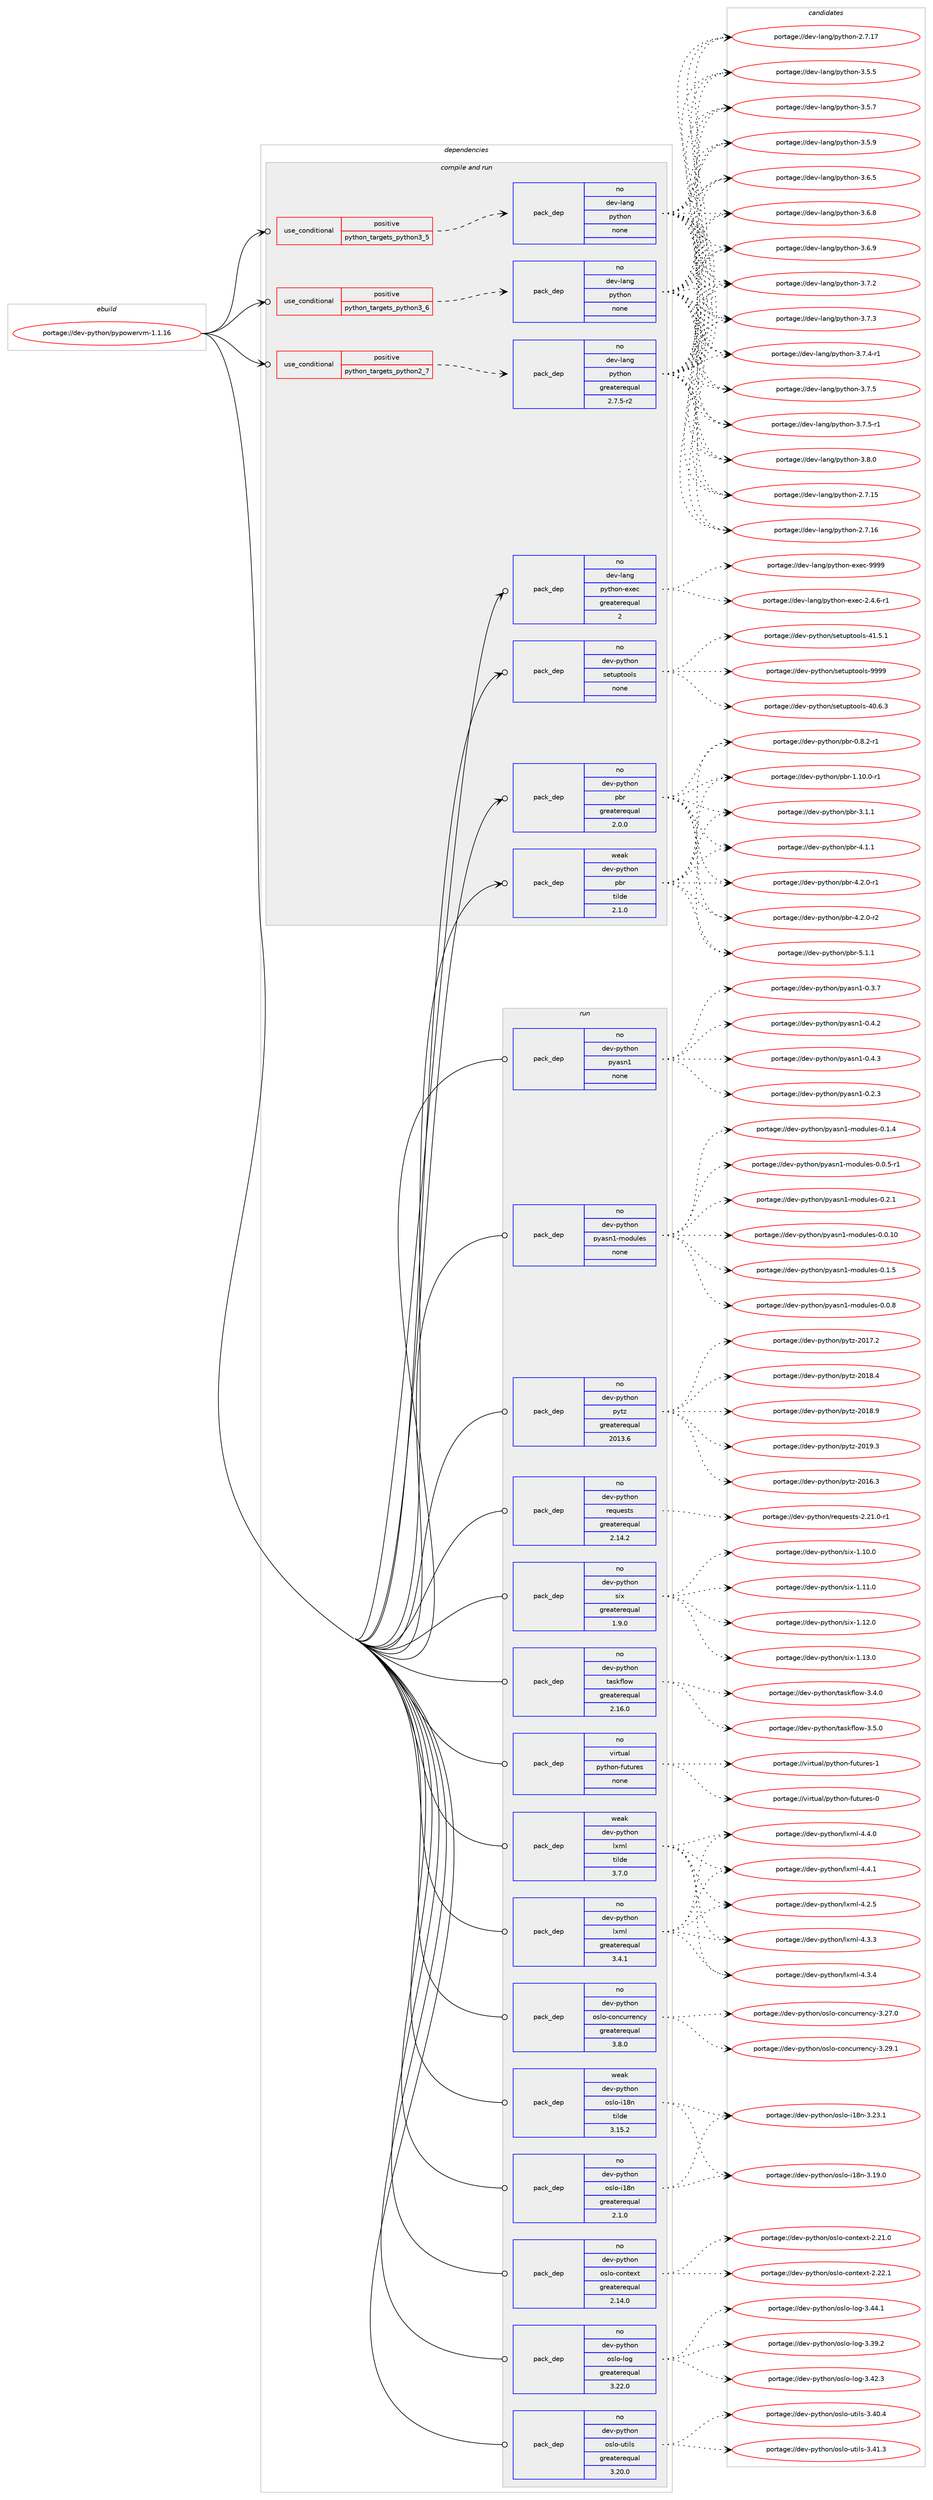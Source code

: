 digraph prolog {

# *************
# Graph options
# *************

newrank=true;
concentrate=true;
compound=true;
graph [rankdir=LR,fontname=Helvetica,fontsize=10,ranksep=1.5];#, ranksep=2.5, nodesep=0.2];
edge  [arrowhead=vee];
node  [fontname=Helvetica,fontsize=10];

# **********
# The ebuild
# **********

subgraph cluster_leftcol {
color=gray;
rank=same;
label=<<i>ebuild</i>>;
id [label="portage://dev-python/pypowervm-1.1.16", color=red, width=4, href="../dev-python/pypowervm-1.1.16.svg"];
}

# ****************
# The dependencies
# ****************

subgraph cluster_midcol {
color=gray;
label=<<i>dependencies</i>>;
subgraph cluster_compile {
fillcolor="#eeeeee";
style=filled;
label=<<i>compile</i>>;
}
subgraph cluster_compileandrun {
fillcolor="#eeeeee";
style=filled;
label=<<i>compile and run</i>>;
subgraph cond35857 {
dependency162829 [label=<<TABLE BORDER="0" CELLBORDER="1" CELLSPACING="0" CELLPADDING="4"><TR><TD ROWSPAN="3" CELLPADDING="10">use_conditional</TD></TR><TR><TD>positive</TD></TR><TR><TD>python_targets_python2_7</TD></TR></TABLE>>, shape=none, color=red];
subgraph pack123599 {
dependency162830 [label=<<TABLE BORDER="0" CELLBORDER="1" CELLSPACING="0" CELLPADDING="4" WIDTH="220"><TR><TD ROWSPAN="6" CELLPADDING="30">pack_dep</TD></TR><TR><TD WIDTH="110">no</TD></TR><TR><TD>dev-lang</TD></TR><TR><TD>python</TD></TR><TR><TD>greaterequal</TD></TR><TR><TD>2.7.5-r2</TD></TR></TABLE>>, shape=none, color=blue];
}
dependency162829:e -> dependency162830:w [weight=20,style="dashed",arrowhead="vee"];
}
id:e -> dependency162829:w [weight=20,style="solid",arrowhead="odotvee"];
subgraph cond35858 {
dependency162831 [label=<<TABLE BORDER="0" CELLBORDER="1" CELLSPACING="0" CELLPADDING="4"><TR><TD ROWSPAN="3" CELLPADDING="10">use_conditional</TD></TR><TR><TD>positive</TD></TR><TR><TD>python_targets_python3_5</TD></TR></TABLE>>, shape=none, color=red];
subgraph pack123600 {
dependency162832 [label=<<TABLE BORDER="0" CELLBORDER="1" CELLSPACING="0" CELLPADDING="4" WIDTH="220"><TR><TD ROWSPAN="6" CELLPADDING="30">pack_dep</TD></TR><TR><TD WIDTH="110">no</TD></TR><TR><TD>dev-lang</TD></TR><TR><TD>python</TD></TR><TR><TD>none</TD></TR><TR><TD></TD></TR></TABLE>>, shape=none, color=blue];
}
dependency162831:e -> dependency162832:w [weight=20,style="dashed",arrowhead="vee"];
}
id:e -> dependency162831:w [weight=20,style="solid",arrowhead="odotvee"];
subgraph cond35859 {
dependency162833 [label=<<TABLE BORDER="0" CELLBORDER="1" CELLSPACING="0" CELLPADDING="4"><TR><TD ROWSPAN="3" CELLPADDING="10">use_conditional</TD></TR><TR><TD>positive</TD></TR><TR><TD>python_targets_python3_6</TD></TR></TABLE>>, shape=none, color=red];
subgraph pack123601 {
dependency162834 [label=<<TABLE BORDER="0" CELLBORDER="1" CELLSPACING="0" CELLPADDING="4" WIDTH="220"><TR><TD ROWSPAN="6" CELLPADDING="30">pack_dep</TD></TR><TR><TD WIDTH="110">no</TD></TR><TR><TD>dev-lang</TD></TR><TR><TD>python</TD></TR><TR><TD>none</TD></TR><TR><TD></TD></TR></TABLE>>, shape=none, color=blue];
}
dependency162833:e -> dependency162834:w [weight=20,style="dashed",arrowhead="vee"];
}
id:e -> dependency162833:w [weight=20,style="solid",arrowhead="odotvee"];
subgraph pack123602 {
dependency162835 [label=<<TABLE BORDER="0" CELLBORDER="1" CELLSPACING="0" CELLPADDING="4" WIDTH="220"><TR><TD ROWSPAN="6" CELLPADDING="30">pack_dep</TD></TR><TR><TD WIDTH="110">no</TD></TR><TR><TD>dev-lang</TD></TR><TR><TD>python-exec</TD></TR><TR><TD>greaterequal</TD></TR><TR><TD>2</TD></TR></TABLE>>, shape=none, color=blue];
}
id:e -> dependency162835:w [weight=20,style="solid",arrowhead="odotvee"];
subgraph pack123603 {
dependency162836 [label=<<TABLE BORDER="0" CELLBORDER="1" CELLSPACING="0" CELLPADDING="4" WIDTH="220"><TR><TD ROWSPAN="6" CELLPADDING="30">pack_dep</TD></TR><TR><TD WIDTH="110">no</TD></TR><TR><TD>dev-python</TD></TR><TR><TD>pbr</TD></TR><TR><TD>greaterequal</TD></TR><TR><TD>2.0.0</TD></TR></TABLE>>, shape=none, color=blue];
}
id:e -> dependency162836:w [weight=20,style="solid",arrowhead="odotvee"];
subgraph pack123604 {
dependency162837 [label=<<TABLE BORDER="0" CELLBORDER="1" CELLSPACING="0" CELLPADDING="4" WIDTH="220"><TR><TD ROWSPAN="6" CELLPADDING="30">pack_dep</TD></TR><TR><TD WIDTH="110">no</TD></TR><TR><TD>dev-python</TD></TR><TR><TD>setuptools</TD></TR><TR><TD>none</TD></TR><TR><TD></TD></TR></TABLE>>, shape=none, color=blue];
}
id:e -> dependency162837:w [weight=20,style="solid",arrowhead="odotvee"];
subgraph pack123605 {
dependency162838 [label=<<TABLE BORDER="0" CELLBORDER="1" CELLSPACING="0" CELLPADDING="4" WIDTH="220"><TR><TD ROWSPAN="6" CELLPADDING="30">pack_dep</TD></TR><TR><TD WIDTH="110">weak</TD></TR><TR><TD>dev-python</TD></TR><TR><TD>pbr</TD></TR><TR><TD>tilde</TD></TR><TR><TD>2.1.0</TD></TR></TABLE>>, shape=none, color=blue];
}
id:e -> dependency162838:w [weight=20,style="solid",arrowhead="odotvee"];
}
subgraph cluster_run {
fillcolor="#eeeeee";
style=filled;
label=<<i>run</i>>;
subgraph pack123606 {
dependency162839 [label=<<TABLE BORDER="0" CELLBORDER="1" CELLSPACING="0" CELLPADDING="4" WIDTH="220"><TR><TD ROWSPAN="6" CELLPADDING="30">pack_dep</TD></TR><TR><TD WIDTH="110">no</TD></TR><TR><TD>dev-python</TD></TR><TR><TD>lxml</TD></TR><TR><TD>greaterequal</TD></TR><TR><TD>3.4.1</TD></TR></TABLE>>, shape=none, color=blue];
}
id:e -> dependency162839:w [weight=20,style="solid",arrowhead="odot"];
subgraph pack123607 {
dependency162840 [label=<<TABLE BORDER="0" CELLBORDER="1" CELLSPACING="0" CELLPADDING="4" WIDTH="220"><TR><TD ROWSPAN="6" CELLPADDING="30">pack_dep</TD></TR><TR><TD WIDTH="110">no</TD></TR><TR><TD>dev-python</TD></TR><TR><TD>oslo-concurrency</TD></TR><TR><TD>greaterequal</TD></TR><TR><TD>3.8.0</TD></TR></TABLE>>, shape=none, color=blue];
}
id:e -> dependency162840:w [weight=20,style="solid",arrowhead="odot"];
subgraph pack123608 {
dependency162841 [label=<<TABLE BORDER="0" CELLBORDER="1" CELLSPACING="0" CELLPADDING="4" WIDTH="220"><TR><TD ROWSPAN="6" CELLPADDING="30">pack_dep</TD></TR><TR><TD WIDTH="110">no</TD></TR><TR><TD>dev-python</TD></TR><TR><TD>oslo-context</TD></TR><TR><TD>greaterequal</TD></TR><TR><TD>2.14.0</TD></TR></TABLE>>, shape=none, color=blue];
}
id:e -> dependency162841:w [weight=20,style="solid",arrowhead="odot"];
subgraph pack123609 {
dependency162842 [label=<<TABLE BORDER="0" CELLBORDER="1" CELLSPACING="0" CELLPADDING="4" WIDTH="220"><TR><TD ROWSPAN="6" CELLPADDING="30">pack_dep</TD></TR><TR><TD WIDTH="110">no</TD></TR><TR><TD>dev-python</TD></TR><TR><TD>oslo-i18n</TD></TR><TR><TD>greaterequal</TD></TR><TR><TD>2.1.0</TD></TR></TABLE>>, shape=none, color=blue];
}
id:e -> dependency162842:w [weight=20,style="solid",arrowhead="odot"];
subgraph pack123610 {
dependency162843 [label=<<TABLE BORDER="0" CELLBORDER="1" CELLSPACING="0" CELLPADDING="4" WIDTH="220"><TR><TD ROWSPAN="6" CELLPADDING="30">pack_dep</TD></TR><TR><TD WIDTH="110">no</TD></TR><TR><TD>dev-python</TD></TR><TR><TD>oslo-log</TD></TR><TR><TD>greaterequal</TD></TR><TR><TD>3.22.0</TD></TR></TABLE>>, shape=none, color=blue];
}
id:e -> dependency162843:w [weight=20,style="solid",arrowhead="odot"];
subgraph pack123611 {
dependency162844 [label=<<TABLE BORDER="0" CELLBORDER="1" CELLSPACING="0" CELLPADDING="4" WIDTH="220"><TR><TD ROWSPAN="6" CELLPADDING="30">pack_dep</TD></TR><TR><TD WIDTH="110">no</TD></TR><TR><TD>dev-python</TD></TR><TR><TD>oslo-utils</TD></TR><TR><TD>greaterequal</TD></TR><TR><TD>3.20.0</TD></TR></TABLE>>, shape=none, color=blue];
}
id:e -> dependency162844:w [weight=20,style="solid",arrowhead="odot"];
subgraph pack123612 {
dependency162845 [label=<<TABLE BORDER="0" CELLBORDER="1" CELLSPACING="0" CELLPADDING="4" WIDTH="220"><TR><TD ROWSPAN="6" CELLPADDING="30">pack_dep</TD></TR><TR><TD WIDTH="110">no</TD></TR><TR><TD>dev-python</TD></TR><TR><TD>pyasn1</TD></TR><TR><TD>none</TD></TR><TR><TD></TD></TR></TABLE>>, shape=none, color=blue];
}
id:e -> dependency162845:w [weight=20,style="solid",arrowhead="odot"];
subgraph pack123613 {
dependency162846 [label=<<TABLE BORDER="0" CELLBORDER="1" CELLSPACING="0" CELLPADDING="4" WIDTH="220"><TR><TD ROWSPAN="6" CELLPADDING="30">pack_dep</TD></TR><TR><TD WIDTH="110">no</TD></TR><TR><TD>dev-python</TD></TR><TR><TD>pyasn1-modules</TD></TR><TR><TD>none</TD></TR><TR><TD></TD></TR></TABLE>>, shape=none, color=blue];
}
id:e -> dependency162846:w [weight=20,style="solid",arrowhead="odot"];
subgraph pack123614 {
dependency162847 [label=<<TABLE BORDER="0" CELLBORDER="1" CELLSPACING="0" CELLPADDING="4" WIDTH="220"><TR><TD ROWSPAN="6" CELLPADDING="30">pack_dep</TD></TR><TR><TD WIDTH="110">no</TD></TR><TR><TD>dev-python</TD></TR><TR><TD>pytz</TD></TR><TR><TD>greaterequal</TD></TR><TR><TD>2013.6</TD></TR></TABLE>>, shape=none, color=blue];
}
id:e -> dependency162847:w [weight=20,style="solid",arrowhead="odot"];
subgraph pack123615 {
dependency162848 [label=<<TABLE BORDER="0" CELLBORDER="1" CELLSPACING="0" CELLPADDING="4" WIDTH="220"><TR><TD ROWSPAN="6" CELLPADDING="30">pack_dep</TD></TR><TR><TD WIDTH="110">no</TD></TR><TR><TD>dev-python</TD></TR><TR><TD>requests</TD></TR><TR><TD>greaterequal</TD></TR><TR><TD>2.14.2</TD></TR></TABLE>>, shape=none, color=blue];
}
id:e -> dependency162848:w [weight=20,style="solid",arrowhead="odot"];
subgraph pack123616 {
dependency162849 [label=<<TABLE BORDER="0" CELLBORDER="1" CELLSPACING="0" CELLPADDING="4" WIDTH="220"><TR><TD ROWSPAN="6" CELLPADDING="30">pack_dep</TD></TR><TR><TD WIDTH="110">no</TD></TR><TR><TD>dev-python</TD></TR><TR><TD>six</TD></TR><TR><TD>greaterequal</TD></TR><TR><TD>1.9.0</TD></TR></TABLE>>, shape=none, color=blue];
}
id:e -> dependency162849:w [weight=20,style="solid",arrowhead="odot"];
subgraph pack123617 {
dependency162850 [label=<<TABLE BORDER="0" CELLBORDER="1" CELLSPACING="0" CELLPADDING="4" WIDTH="220"><TR><TD ROWSPAN="6" CELLPADDING="30">pack_dep</TD></TR><TR><TD WIDTH="110">no</TD></TR><TR><TD>dev-python</TD></TR><TR><TD>taskflow</TD></TR><TR><TD>greaterequal</TD></TR><TR><TD>2.16.0</TD></TR></TABLE>>, shape=none, color=blue];
}
id:e -> dependency162850:w [weight=20,style="solid",arrowhead="odot"];
subgraph pack123618 {
dependency162851 [label=<<TABLE BORDER="0" CELLBORDER="1" CELLSPACING="0" CELLPADDING="4" WIDTH="220"><TR><TD ROWSPAN="6" CELLPADDING="30">pack_dep</TD></TR><TR><TD WIDTH="110">no</TD></TR><TR><TD>virtual</TD></TR><TR><TD>python-futures</TD></TR><TR><TD>none</TD></TR><TR><TD></TD></TR></TABLE>>, shape=none, color=blue];
}
id:e -> dependency162851:w [weight=20,style="solid",arrowhead="odot"];
subgraph pack123619 {
dependency162852 [label=<<TABLE BORDER="0" CELLBORDER="1" CELLSPACING="0" CELLPADDING="4" WIDTH="220"><TR><TD ROWSPAN="6" CELLPADDING="30">pack_dep</TD></TR><TR><TD WIDTH="110">weak</TD></TR><TR><TD>dev-python</TD></TR><TR><TD>lxml</TD></TR><TR><TD>tilde</TD></TR><TR><TD>3.7.0</TD></TR></TABLE>>, shape=none, color=blue];
}
id:e -> dependency162852:w [weight=20,style="solid",arrowhead="odot"];
subgraph pack123620 {
dependency162853 [label=<<TABLE BORDER="0" CELLBORDER="1" CELLSPACING="0" CELLPADDING="4" WIDTH="220"><TR><TD ROWSPAN="6" CELLPADDING="30">pack_dep</TD></TR><TR><TD WIDTH="110">weak</TD></TR><TR><TD>dev-python</TD></TR><TR><TD>oslo-i18n</TD></TR><TR><TD>tilde</TD></TR><TR><TD>3.15.2</TD></TR></TABLE>>, shape=none, color=blue];
}
id:e -> dependency162853:w [weight=20,style="solid",arrowhead="odot"];
}
}

# **************
# The candidates
# **************

subgraph cluster_choices {
rank=same;
color=gray;
label=<<i>candidates</i>>;

subgraph choice123599 {
color=black;
nodesep=1;
choiceportage10010111845108971101034711212111610411111045504655464953 [label="portage://dev-lang/python-2.7.15", color=red, width=4,href="../dev-lang/python-2.7.15.svg"];
choiceportage10010111845108971101034711212111610411111045504655464954 [label="portage://dev-lang/python-2.7.16", color=red, width=4,href="../dev-lang/python-2.7.16.svg"];
choiceportage10010111845108971101034711212111610411111045504655464955 [label="portage://dev-lang/python-2.7.17", color=red, width=4,href="../dev-lang/python-2.7.17.svg"];
choiceportage100101118451089711010347112121116104111110455146534653 [label="portage://dev-lang/python-3.5.5", color=red, width=4,href="../dev-lang/python-3.5.5.svg"];
choiceportage100101118451089711010347112121116104111110455146534655 [label="portage://dev-lang/python-3.5.7", color=red, width=4,href="../dev-lang/python-3.5.7.svg"];
choiceportage100101118451089711010347112121116104111110455146534657 [label="portage://dev-lang/python-3.5.9", color=red, width=4,href="../dev-lang/python-3.5.9.svg"];
choiceportage100101118451089711010347112121116104111110455146544653 [label="portage://dev-lang/python-3.6.5", color=red, width=4,href="../dev-lang/python-3.6.5.svg"];
choiceportage100101118451089711010347112121116104111110455146544656 [label="portage://dev-lang/python-3.6.8", color=red, width=4,href="../dev-lang/python-3.6.8.svg"];
choiceportage100101118451089711010347112121116104111110455146544657 [label="portage://dev-lang/python-3.6.9", color=red, width=4,href="../dev-lang/python-3.6.9.svg"];
choiceportage100101118451089711010347112121116104111110455146554650 [label="portage://dev-lang/python-3.7.2", color=red, width=4,href="../dev-lang/python-3.7.2.svg"];
choiceportage100101118451089711010347112121116104111110455146554651 [label="portage://dev-lang/python-3.7.3", color=red, width=4,href="../dev-lang/python-3.7.3.svg"];
choiceportage1001011184510897110103471121211161041111104551465546524511449 [label="portage://dev-lang/python-3.7.4-r1", color=red, width=4,href="../dev-lang/python-3.7.4-r1.svg"];
choiceportage100101118451089711010347112121116104111110455146554653 [label="portage://dev-lang/python-3.7.5", color=red, width=4,href="../dev-lang/python-3.7.5.svg"];
choiceportage1001011184510897110103471121211161041111104551465546534511449 [label="portage://dev-lang/python-3.7.5-r1", color=red, width=4,href="../dev-lang/python-3.7.5-r1.svg"];
choiceportage100101118451089711010347112121116104111110455146564648 [label="portage://dev-lang/python-3.8.0", color=red, width=4,href="../dev-lang/python-3.8.0.svg"];
dependency162830:e -> choiceportage10010111845108971101034711212111610411111045504655464953:w [style=dotted,weight="100"];
dependency162830:e -> choiceportage10010111845108971101034711212111610411111045504655464954:w [style=dotted,weight="100"];
dependency162830:e -> choiceportage10010111845108971101034711212111610411111045504655464955:w [style=dotted,weight="100"];
dependency162830:e -> choiceportage100101118451089711010347112121116104111110455146534653:w [style=dotted,weight="100"];
dependency162830:e -> choiceportage100101118451089711010347112121116104111110455146534655:w [style=dotted,weight="100"];
dependency162830:e -> choiceportage100101118451089711010347112121116104111110455146534657:w [style=dotted,weight="100"];
dependency162830:e -> choiceportage100101118451089711010347112121116104111110455146544653:w [style=dotted,weight="100"];
dependency162830:e -> choiceportage100101118451089711010347112121116104111110455146544656:w [style=dotted,weight="100"];
dependency162830:e -> choiceportage100101118451089711010347112121116104111110455146544657:w [style=dotted,weight="100"];
dependency162830:e -> choiceportage100101118451089711010347112121116104111110455146554650:w [style=dotted,weight="100"];
dependency162830:e -> choiceportage100101118451089711010347112121116104111110455146554651:w [style=dotted,weight="100"];
dependency162830:e -> choiceportage1001011184510897110103471121211161041111104551465546524511449:w [style=dotted,weight="100"];
dependency162830:e -> choiceportage100101118451089711010347112121116104111110455146554653:w [style=dotted,weight="100"];
dependency162830:e -> choiceportage1001011184510897110103471121211161041111104551465546534511449:w [style=dotted,weight="100"];
dependency162830:e -> choiceportage100101118451089711010347112121116104111110455146564648:w [style=dotted,weight="100"];
}
subgraph choice123600 {
color=black;
nodesep=1;
choiceportage10010111845108971101034711212111610411111045504655464953 [label="portage://dev-lang/python-2.7.15", color=red, width=4,href="../dev-lang/python-2.7.15.svg"];
choiceportage10010111845108971101034711212111610411111045504655464954 [label="portage://dev-lang/python-2.7.16", color=red, width=4,href="../dev-lang/python-2.7.16.svg"];
choiceportage10010111845108971101034711212111610411111045504655464955 [label="portage://dev-lang/python-2.7.17", color=red, width=4,href="../dev-lang/python-2.7.17.svg"];
choiceportage100101118451089711010347112121116104111110455146534653 [label="portage://dev-lang/python-3.5.5", color=red, width=4,href="../dev-lang/python-3.5.5.svg"];
choiceportage100101118451089711010347112121116104111110455146534655 [label="portage://dev-lang/python-3.5.7", color=red, width=4,href="../dev-lang/python-3.5.7.svg"];
choiceportage100101118451089711010347112121116104111110455146534657 [label="portage://dev-lang/python-3.5.9", color=red, width=4,href="../dev-lang/python-3.5.9.svg"];
choiceportage100101118451089711010347112121116104111110455146544653 [label="portage://dev-lang/python-3.6.5", color=red, width=4,href="../dev-lang/python-3.6.5.svg"];
choiceportage100101118451089711010347112121116104111110455146544656 [label="portage://dev-lang/python-3.6.8", color=red, width=4,href="../dev-lang/python-3.6.8.svg"];
choiceportage100101118451089711010347112121116104111110455146544657 [label="portage://dev-lang/python-3.6.9", color=red, width=4,href="../dev-lang/python-3.6.9.svg"];
choiceportage100101118451089711010347112121116104111110455146554650 [label="portage://dev-lang/python-3.7.2", color=red, width=4,href="../dev-lang/python-3.7.2.svg"];
choiceportage100101118451089711010347112121116104111110455146554651 [label="portage://dev-lang/python-3.7.3", color=red, width=4,href="../dev-lang/python-3.7.3.svg"];
choiceportage1001011184510897110103471121211161041111104551465546524511449 [label="portage://dev-lang/python-3.7.4-r1", color=red, width=4,href="../dev-lang/python-3.7.4-r1.svg"];
choiceportage100101118451089711010347112121116104111110455146554653 [label="portage://dev-lang/python-3.7.5", color=red, width=4,href="../dev-lang/python-3.7.5.svg"];
choiceportage1001011184510897110103471121211161041111104551465546534511449 [label="portage://dev-lang/python-3.7.5-r1", color=red, width=4,href="../dev-lang/python-3.7.5-r1.svg"];
choiceportage100101118451089711010347112121116104111110455146564648 [label="portage://dev-lang/python-3.8.0", color=red, width=4,href="../dev-lang/python-3.8.0.svg"];
dependency162832:e -> choiceportage10010111845108971101034711212111610411111045504655464953:w [style=dotted,weight="100"];
dependency162832:e -> choiceportage10010111845108971101034711212111610411111045504655464954:w [style=dotted,weight="100"];
dependency162832:e -> choiceportage10010111845108971101034711212111610411111045504655464955:w [style=dotted,weight="100"];
dependency162832:e -> choiceportage100101118451089711010347112121116104111110455146534653:w [style=dotted,weight="100"];
dependency162832:e -> choiceportage100101118451089711010347112121116104111110455146534655:w [style=dotted,weight="100"];
dependency162832:e -> choiceportage100101118451089711010347112121116104111110455146534657:w [style=dotted,weight="100"];
dependency162832:e -> choiceportage100101118451089711010347112121116104111110455146544653:w [style=dotted,weight="100"];
dependency162832:e -> choiceportage100101118451089711010347112121116104111110455146544656:w [style=dotted,weight="100"];
dependency162832:e -> choiceportage100101118451089711010347112121116104111110455146544657:w [style=dotted,weight="100"];
dependency162832:e -> choiceportage100101118451089711010347112121116104111110455146554650:w [style=dotted,weight="100"];
dependency162832:e -> choiceportage100101118451089711010347112121116104111110455146554651:w [style=dotted,weight="100"];
dependency162832:e -> choiceportage1001011184510897110103471121211161041111104551465546524511449:w [style=dotted,weight="100"];
dependency162832:e -> choiceportage100101118451089711010347112121116104111110455146554653:w [style=dotted,weight="100"];
dependency162832:e -> choiceportage1001011184510897110103471121211161041111104551465546534511449:w [style=dotted,weight="100"];
dependency162832:e -> choiceportage100101118451089711010347112121116104111110455146564648:w [style=dotted,weight="100"];
}
subgraph choice123601 {
color=black;
nodesep=1;
choiceportage10010111845108971101034711212111610411111045504655464953 [label="portage://dev-lang/python-2.7.15", color=red, width=4,href="../dev-lang/python-2.7.15.svg"];
choiceportage10010111845108971101034711212111610411111045504655464954 [label="portage://dev-lang/python-2.7.16", color=red, width=4,href="../dev-lang/python-2.7.16.svg"];
choiceportage10010111845108971101034711212111610411111045504655464955 [label="portage://dev-lang/python-2.7.17", color=red, width=4,href="../dev-lang/python-2.7.17.svg"];
choiceportage100101118451089711010347112121116104111110455146534653 [label="portage://dev-lang/python-3.5.5", color=red, width=4,href="../dev-lang/python-3.5.5.svg"];
choiceportage100101118451089711010347112121116104111110455146534655 [label="portage://dev-lang/python-3.5.7", color=red, width=4,href="../dev-lang/python-3.5.7.svg"];
choiceportage100101118451089711010347112121116104111110455146534657 [label="portage://dev-lang/python-3.5.9", color=red, width=4,href="../dev-lang/python-3.5.9.svg"];
choiceportage100101118451089711010347112121116104111110455146544653 [label="portage://dev-lang/python-3.6.5", color=red, width=4,href="../dev-lang/python-3.6.5.svg"];
choiceportage100101118451089711010347112121116104111110455146544656 [label="portage://dev-lang/python-3.6.8", color=red, width=4,href="../dev-lang/python-3.6.8.svg"];
choiceportage100101118451089711010347112121116104111110455146544657 [label="portage://dev-lang/python-3.6.9", color=red, width=4,href="../dev-lang/python-3.6.9.svg"];
choiceportage100101118451089711010347112121116104111110455146554650 [label="portage://dev-lang/python-3.7.2", color=red, width=4,href="../dev-lang/python-3.7.2.svg"];
choiceportage100101118451089711010347112121116104111110455146554651 [label="portage://dev-lang/python-3.7.3", color=red, width=4,href="../dev-lang/python-3.7.3.svg"];
choiceportage1001011184510897110103471121211161041111104551465546524511449 [label="portage://dev-lang/python-3.7.4-r1", color=red, width=4,href="../dev-lang/python-3.7.4-r1.svg"];
choiceportage100101118451089711010347112121116104111110455146554653 [label="portage://dev-lang/python-3.7.5", color=red, width=4,href="../dev-lang/python-3.7.5.svg"];
choiceportage1001011184510897110103471121211161041111104551465546534511449 [label="portage://dev-lang/python-3.7.5-r1", color=red, width=4,href="../dev-lang/python-3.7.5-r1.svg"];
choiceportage100101118451089711010347112121116104111110455146564648 [label="portage://dev-lang/python-3.8.0", color=red, width=4,href="../dev-lang/python-3.8.0.svg"];
dependency162834:e -> choiceportage10010111845108971101034711212111610411111045504655464953:w [style=dotted,weight="100"];
dependency162834:e -> choiceportage10010111845108971101034711212111610411111045504655464954:w [style=dotted,weight="100"];
dependency162834:e -> choiceportage10010111845108971101034711212111610411111045504655464955:w [style=dotted,weight="100"];
dependency162834:e -> choiceportage100101118451089711010347112121116104111110455146534653:w [style=dotted,weight="100"];
dependency162834:e -> choiceportage100101118451089711010347112121116104111110455146534655:w [style=dotted,weight="100"];
dependency162834:e -> choiceportage100101118451089711010347112121116104111110455146534657:w [style=dotted,weight="100"];
dependency162834:e -> choiceportage100101118451089711010347112121116104111110455146544653:w [style=dotted,weight="100"];
dependency162834:e -> choiceportage100101118451089711010347112121116104111110455146544656:w [style=dotted,weight="100"];
dependency162834:e -> choiceportage100101118451089711010347112121116104111110455146544657:w [style=dotted,weight="100"];
dependency162834:e -> choiceportage100101118451089711010347112121116104111110455146554650:w [style=dotted,weight="100"];
dependency162834:e -> choiceportage100101118451089711010347112121116104111110455146554651:w [style=dotted,weight="100"];
dependency162834:e -> choiceportage1001011184510897110103471121211161041111104551465546524511449:w [style=dotted,weight="100"];
dependency162834:e -> choiceportage100101118451089711010347112121116104111110455146554653:w [style=dotted,weight="100"];
dependency162834:e -> choiceportage1001011184510897110103471121211161041111104551465546534511449:w [style=dotted,weight="100"];
dependency162834:e -> choiceportage100101118451089711010347112121116104111110455146564648:w [style=dotted,weight="100"];
}
subgraph choice123602 {
color=black;
nodesep=1;
choiceportage10010111845108971101034711212111610411111045101120101994550465246544511449 [label="portage://dev-lang/python-exec-2.4.6-r1", color=red, width=4,href="../dev-lang/python-exec-2.4.6-r1.svg"];
choiceportage10010111845108971101034711212111610411111045101120101994557575757 [label="portage://dev-lang/python-exec-9999", color=red, width=4,href="../dev-lang/python-exec-9999.svg"];
dependency162835:e -> choiceportage10010111845108971101034711212111610411111045101120101994550465246544511449:w [style=dotted,weight="100"];
dependency162835:e -> choiceportage10010111845108971101034711212111610411111045101120101994557575757:w [style=dotted,weight="100"];
}
subgraph choice123603 {
color=black;
nodesep=1;
choiceportage1001011184511212111610411111047112981144548465646504511449 [label="portage://dev-python/pbr-0.8.2-r1", color=red, width=4,href="../dev-python/pbr-0.8.2-r1.svg"];
choiceportage100101118451121211161041111104711298114454946494846484511449 [label="portage://dev-python/pbr-1.10.0-r1", color=red, width=4,href="../dev-python/pbr-1.10.0-r1.svg"];
choiceportage100101118451121211161041111104711298114455146494649 [label="portage://dev-python/pbr-3.1.1", color=red, width=4,href="../dev-python/pbr-3.1.1.svg"];
choiceportage100101118451121211161041111104711298114455246494649 [label="portage://dev-python/pbr-4.1.1", color=red, width=4,href="../dev-python/pbr-4.1.1.svg"];
choiceportage1001011184511212111610411111047112981144552465046484511449 [label="portage://dev-python/pbr-4.2.0-r1", color=red, width=4,href="../dev-python/pbr-4.2.0-r1.svg"];
choiceportage1001011184511212111610411111047112981144552465046484511450 [label="portage://dev-python/pbr-4.2.0-r2", color=red, width=4,href="../dev-python/pbr-4.2.0-r2.svg"];
choiceportage100101118451121211161041111104711298114455346494649 [label="portage://dev-python/pbr-5.1.1", color=red, width=4,href="../dev-python/pbr-5.1.1.svg"];
dependency162836:e -> choiceportage1001011184511212111610411111047112981144548465646504511449:w [style=dotted,weight="100"];
dependency162836:e -> choiceportage100101118451121211161041111104711298114454946494846484511449:w [style=dotted,weight="100"];
dependency162836:e -> choiceportage100101118451121211161041111104711298114455146494649:w [style=dotted,weight="100"];
dependency162836:e -> choiceportage100101118451121211161041111104711298114455246494649:w [style=dotted,weight="100"];
dependency162836:e -> choiceportage1001011184511212111610411111047112981144552465046484511449:w [style=dotted,weight="100"];
dependency162836:e -> choiceportage1001011184511212111610411111047112981144552465046484511450:w [style=dotted,weight="100"];
dependency162836:e -> choiceportage100101118451121211161041111104711298114455346494649:w [style=dotted,weight="100"];
}
subgraph choice123604 {
color=black;
nodesep=1;
choiceportage100101118451121211161041111104711510111611711211611111110811545524846544651 [label="portage://dev-python/setuptools-40.6.3", color=red, width=4,href="../dev-python/setuptools-40.6.3.svg"];
choiceportage100101118451121211161041111104711510111611711211611111110811545524946534649 [label="portage://dev-python/setuptools-41.5.1", color=red, width=4,href="../dev-python/setuptools-41.5.1.svg"];
choiceportage10010111845112121116104111110471151011161171121161111111081154557575757 [label="portage://dev-python/setuptools-9999", color=red, width=4,href="../dev-python/setuptools-9999.svg"];
dependency162837:e -> choiceportage100101118451121211161041111104711510111611711211611111110811545524846544651:w [style=dotted,weight="100"];
dependency162837:e -> choiceportage100101118451121211161041111104711510111611711211611111110811545524946534649:w [style=dotted,weight="100"];
dependency162837:e -> choiceportage10010111845112121116104111110471151011161171121161111111081154557575757:w [style=dotted,weight="100"];
}
subgraph choice123605 {
color=black;
nodesep=1;
choiceportage1001011184511212111610411111047112981144548465646504511449 [label="portage://dev-python/pbr-0.8.2-r1", color=red, width=4,href="../dev-python/pbr-0.8.2-r1.svg"];
choiceportage100101118451121211161041111104711298114454946494846484511449 [label="portage://dev-python/pbr-1.10.0-r1", color=red, width=4,href="../dev-python/pbr-1.10.0-r1.svg"];
choiceportage100101118451121211161041111104711298114455146494649 [label="portage://dev-python/pbr-3.1.1", color=red, width=4,href="../dev-python/pbr-3.1.1.svg"];
choiceportage100101118451121211161041111104711298114455246494649 [label="portage://dev-python/pbr-4.1.1", color=red, width=4,href="../dev-python/pbr-4.1.1.svg"];
choiceportage1001011184511212111610411111047112981144552465046484511449 [label="portage://dev-python/pbr-4.2.0-r1", color=red, width=4,href="../dev-python/pbr-4.2.0-r1.svg"];
choiceportage1001011184511212111610411111047112981144552465046484511450 [label="portage://dev-python/pbr-4.2.0-r2", color=red, width=4,href="../dev-python/pbr-4.2.0-r2.svg"];
choiceportage100101118451121211161041111104711298114455346494649 [label="portage://dev-python/pbr-5.1.1", color=red, width=4,href="../dev-python/pbr-5.1.1.svg"];
dependency162838:e -> choiceportage1001011184511212111610411111047112981144548465646504511449:w [style=dotted,weight="100"];
dependency162838:e -> choiceportage100101118451121211161041111104711298114454946494846484511449:w [style=dotted,weight="100"];
dependency162838:e -> choiceportage100101118451121211161041111104711298114455146494649:w [style=dotted,weight="100"];
dependency162838:e -> choiceportage100101118451121211161041111104711298114455246494649:w [style=dotted,weight="100"];
dependency162838:e -> choiceportage1001011184511212111610411111047112981144552465046484511449:w [style=dotted,weight="100"];
dependency162838:e -> choiceportage1001011184511212111610411111047112981144552465046484511450:w [style=dotted,weight="100"];
dependency162838:e -> choiceportage100101118451121211161041111104711298114455346494649:w [style=dotted,weight="100"];
}
subgraph choice123606 {
color=black;
nodesep=1;
choiceportage1001011184511212111610411111047108120109108455246504653 [label="portage://dev-python/lxml-4.2.5", color=red, width=4,href="../dev-python/lxml-4.2.5.svg"];
choiceportage1001011184511212111610411111047108120109108455246514651 [label="portage://dev-python/lxml-4.3.3", color=red, width=4,href="../dev-python/lxml-4.3.3.svg"];
choiceportage1001011184511212111610411111047108120109108455246514652 [label="portage://dev-python/lxml-4.3.4", color=red, width=4,href="../dev-python/lxml-4.3.4.svg"];
choiceportage1001011184511212111610411111047108120109108455246524648 [label="portage://dev-python/lxml-4.4.0", color=red, width=4,href="../dev-python/lxml-4.4.0.svg"];
choiceportage1001011184511212111610411111047108120109108455246524649 [label="portage://dev-python/lxml-4.4.1", color=red, width=4,href="../dev-python/lxml-4.4.1.svg"];
dependency162839:e -> choiceportage1001011184511212111610411111047108120109108455246504653:w [style=dotted,weight="100"];
dependency162839:e -> choiceportage1001011184511212111610411111047108120109108455246514651:w [style=dotted,weight="100"];
dependency162839:e -> choiceportage1001011184511212111610411111047108120109108455246514652:w [style=dotted,weight="100"];
dependency162839:e -> choiceportage1001011184511212111610411111047108120109108455246524648:w [style=dotted,weight="100"];
dependency162839:e -> choiceportage1001011184511212111610411111047108120109108455246524649:w [style=dotted,weight="100"];
}
subgraph choice123607 {
color=black;
nodesep=1;
choiceportage10010111845112121116104111110471111151081114599111110991171141141011109912145514650554648 [label="portage://dev-python/oslo-concurrency-3.27.0", color=red, width=4,href="../dev-python/oslo-concurrency-3.27.0.svg"];
choiceportage10010111845112121116104111110471111151081114599111110991171141141011109912145514650574649 [label="portage://dev-python/oslo-concurrency-3.29.1", color=red, width=4,href="../dev-python/oslo-concurrency-3.29.1.svg"];
dependency162840:e -> choiceportage10010111845112121116104111110471111151081114599111110991171141141011109912145514650554648:w [style=dotted,weight="100"];
dependency162840:e -> choiceportage10010111845112121116104111110471111151081114599111110991171141141011109912145514650574649:w [style=dotted,weight="100"];
}
subgraph choice123608 {
color=black;
nodesep=1;
choiceportage1001011184511212111610411111047111115108111459911111011610112011645504650494648 [label="portage://dev-python/oslo-context-2.21.0", color=red, width=4,href="../dev-python/oslo-context-2.21.0.svg"];
choiceportage1001011184511212111610411111047111115108111459911111011610112011645504650504649 [label="portage://dev-python/oslo-context-2.22.1", color=red, width=4,href="../dev-python/oslo-context-2.22.1.svg"];
dependency162841:e -> choiceportage1001011184511212111610411111047111115108111459911111011610112011645504650494648:w [style=dotted,weight="100"];
dependency162841:e -> choiceportage1001011184511212111610411111047111115108111459911111011610112011645504650504649:w [style=dotted,weight="100"];
}
subgraph choice123609 {
color=black;
nodesep=1;
choiceportage100101118451121211161041111104711111510811145105495611045514649574648 [label="portage://dev-python/oslo-i18n-3.19.0", color=red, width=4,href="../dev-python/oslo-i18n-3.19.0.svg"];
choiceportage100101118451121211161041111104711111510811145105495611045514650514649 [label="portage://dev-python/oslo-i18n-3.23.1", color=red, width=4,href="../dev-python/oslo-i18n-3.23.1.svg"];
dependency162842:e -> choiceportage100101118451121211161041111104711111510811145105495611045514649574648:w [style=dotted,weight="100"];
dependency162842:e -> choiceportage100101118451121211161041111104711111510811145105495611045514650514649:w [style=dotted,weight="100"];
}
subgraph choice123610 {
color=black;
nodesep=1;
choiceportage10010111845112121116104111110471111151081114510811110345514651574650 [label="portage://dev-python/oslo-log-3.39.2", color=red, width=4,href="../dev-python/oslo-log-3.39.2.svg"];
choiceportage10010111845112121116104111110471111151081114510811110345514652504651 [label="portage://dev-python/oslo-log-3.42.3", color=red, width=4,href="../dev-python/oslo-log-3.42.3.svg"];
choiceportage10010111845112121116104111110471111151081114510811110345514652524649 [label="portage://dev-python/oslo-log-3.44.1", color=red, width=4,href="../dev-python/oslo-log-3.44.1.svg"];
dependency162843:e -> choiceportage10010111845112121116104111110471111151081114510811110345514651574650:w [style=dotted,weight="100"];
dependency162843:e -> choiceportage10010111845112121116104111110471111151081114510811110345514652504651:w [style=dotted,weight="100"];
dependency162843:e -> choiceportage10010111845112121116104111110471111151081114510811110345514652524649:w [style=dotted,weight="100"];
}
subgraph choice123611 {
color=black;
nodesep=1;
choiceportage10010111845112121116104111110471111151081114511711610510811545514652484652 [label="portage://dev-python/oslo-utils-3.40.4", color=red, width=4,href="../dev-python/oslo-utils-3.40.4.svg"];
choiceportage10010111845112121116104111110471111151081114511711610510811545514652494651 [label="portage://dev-python/oslo-utils-3.41.3", color=red, width=4,href="../dev-python/oslo-utils-3.41.3.svg"];
dependency162844:e -> choiceportage10010111845112121116104111110471111151081114511711610510811545514652484652:w [style=dotted,weight="100"];
dependency162844:e -> choiceportage10010111845112121116104111110471111151081114511711610510811545514652494651:w [style=dotted,weight="100"];
}
subgraph choice123612 {
color=black;
nodesep=1;
choiceportage10010111845112121116104111110471121219711511049454846504651 [label="portage://dev-python/pyasn1-0.2.3", color=red, width=4,href="../dev-python/pyasn1-0.2.3.svg"];
choiceportage10010111845112121116104111110471121219711511049454846514655 [label="portage://dev-python/pyasn1-0.3.7", color=red, width=4,href="../dev-python/pyasn1-0.3.7.svg"];
choiceportage10010111845112121116104111110471121219711511049454846524650 [label="portage://dev-python/pyasn1-0.4.2", color=red, width=4,href="../dev-python/pyasn1-0.4.2.svg"];
choiceportage10010111845112121116104111110471121219711511049454846524651 [label="portage://dev-python/pyasn1-0.4.3", color=red, width=4,href="../dev-python/pyasn1-0.4.3.svg"];
dependency162845:e -> choiceportage10010111845112121116104111110471121219711511049454846504651:w [style=dotted,weight="100"];
dependency162845:e -> choiceportage10010111845112121116104111110471121219711511049454846514655:w [style=dotted,weight="100"];
dependency162845:e -> choiceportage10010111845112121116104111110471121219711511049454846524650:w [style=dotted,weight="100"];
dependency162845:e -> choiceportage10010111845112121116104111110471121219711511049454846524651:w [style=dotted,weight="100"];
}
subgraph choice123613 {
color=black;
nodesep=1;
choiceportage100101118451121211161041111104711212197115110494510911110011710810111545484648464948 [label="portage://dev-python/pyasn1-modules-0.0.10", color=red, width=4,href="../dev-python/pyasn1-modules-0.0.10.svg"];
choiceportage10010111845112121116104111110471121219711511049451091111001171081011154548464846534511449 [label="portage://dev-python/pyasn1-modules-0.0.5-r1", color=red, width=4,href="../dev-python/pyasn1-modules-0.0.5-r1.svg"];
choiceportage1001011184511212111610411111047112121971151104945109111100117108101115454846484656 [label="portage://dev-python/pyasn1-modules-0.0.8", color=red, width=4,href="../dev-python/pyasn1-modules-0.0.8.svg"];
choiceportage1001011184511212111610411111047112121971151104945109111100117108101115454846494652 [label="portage://dev-python/pyasn1-modules-0.1.4", color=red, width=4,href="../dev-python/pyasn1-modules-0.1.4.svg"];
choiceportage1001011184511212111610411111047112121971151104945109111100117108101115454846494653 [label="portage://dev-python/pyasn1-modules-0.1.5", color=red, width=4,href="../dev-python/pyasn1-modules-0.1.5.svg"];
choiceportage1001011184511212111610411111047112121971151104945109111100117108101115454846504649 [label="portage://dev-python/pyasn1-modules-0.2.1", color=red, width=4,href="../dev-python/pyasn1-modules-0.2.1.svg"];
dependency162846:e -> choiceportage100101118451121211161041111104711212197115110494510911110011710810111545484648464948:w [style=dotted,weight="100"];
dependency162846:e -> choiceportage10010111845112121116104111110471121219711511049451091111001171081011154548464846534511449:w [style=dotted,weight="100"];
dependency162846:e -> choiceportage1001011184511212111610411111047112121971151104945109111100117108101115454846484656:w [style=dotted,weight="100"];
dependency162846:e -> choiceportage1001011184511212111610411111047112121971151104945109111100117108101115454846494652:w [style=dotted,weight="100"];
dependency162846:e -> choiceportage1001011184511212111610411111047112121971151104945109111100117108101115454846494653:w [style=dotted,weight="100"];
dependency162846:e -> choiceportage1001011184511212111610411111047112121971151104945109111100117108101115454846504649:w [style=dotted,weight="100"];
}
subgraph choice123614 {
color=black;
nodesep=1;
choiceportage100101118451121211161041111104711212111612245504849544651 [label="portage://dev-python/pytz-2016.3", color=red, width=4,href="../dev-python/pytz-2016.3.svg"];
choiceportage100101118451121211161041111104711212111612245504849554650 [label="portage://dev-python/pytz-2017.2", color=red, width=4,href="../dev-python/pytz-2017.2.svg"];
choiceportage100101118451121211161041111104711212111612245504849564652 [label="portage://dev-python/pytz-2018.4", color=red, width=4,href="../dev-python/pytz-2018.4.svg"];
choiceportage100101118451121211161041111104711212111612245504849564657 [label="portage://dev-python/pytz-2018.9", color=red, width=4,href="../dev-python/pytz-2018.9.svg"];
choiceportage100101118451121211161041111104711212111612245504849574651 [label="portage://dev-python/pytz-2019.3", color=red, width=4,href="../dev-python/pytz-2019.3.svg"];
dependency162847:e -> choiceportage100101118451121211161041111104711212111612245504849544651:w [style=dotted,weight="100"];
dependency162847:e -> choiceportage100101118451121211161041111104711212111612245504849554650:w [style=dotted,weight="100"];
dependency162847:e -> choiceportage100101118451121211161041111104711212111612245504849564652:w [style=dotted,weight="100"];
dependency162847:e -> choiceportage100101118451121211161041111104711212111612245504849564657:w [style=dotted,weight="100"];
dependency162847:e -> choiceportage100101118451121211161041111104711212111612245504849574651:w [style=dotted,weight="100"];
}
subgraph choice123615 {
color=black;
nodesep=1;
choiceportage1001011184511212111610411111047114101113117101115116115455046504946484511449 [label="portage://dev-python/requests-2.21.0-r1", color=red, width=4,href="../dev-python/requests-2.21.0-r1.svg"];
dependency162848:e -> choiceportage1001011184511212111610411111047114101113117101115116115455046504946484511449:w [style=dotted,weight="100"];
}
subgraph choice123616 {
color=black;
nodesep=1;
choiceportage100101118451121211161041111104711510512045494649484648 [label="portage://dev-python/six-1.10.0", color=red, width=4,href="../dev-python/six-1.10.0.svg"];
choiceportage100101118451121211161041111104711510512045494649494648 [label="portage://dev-python/six-1.11.0", color=red, width=4,href="../dev-python/six-1.11.0.svg"];
choiceportage100101118451121211161041111104711510512045494649504648 [label="portage://dev-python/six-1.12.0", color=red, width=4,href="../dev-python/six-1.12.0.svg"];
choiceportage100101118451121211161041111104711510512045494649514648 [label="portage://dev-python/six-1.13.0", color=red, width=4,href="../dev-python/six-1.13.0.svg"];
dependency162849:e -> choiceportage100101118451121211161041111104711510512045494649484648:w [style=dotted,weight="100"];
dependency162849:e -> choiceportage100101118451121211161041111104711510512045494649494648:w [style=dotted,weight="100"];
dependency162849:e -> choiceportage100101118451121211161041111104711510512045494649504648:w [style=dotted,weight="100"];
dependency162849:e -> choiceportage100101118451121211161041111104711510512045494649514648:w [style=dotted,weight="100"];
}
subgraph choice123617 {
color=black;
nodesep=1;
choiceportage100101118451121211161041111104711697115107102108111119455146524648 [label="portage://dev-python/taskflow-3.4.0", color=red, width=4,href="../dev-python/taskflow-3.4.0.svg"];
choiceportage100101118451121211161041111104711697115107102108111119455146534648 [label="portage://dev-python/taskflow-3.5.0", color=red, width=4,href="../dev-python/taskflow-3.5.0.svg"];
dependency162850:e -> choiceportage100101118451121211161041111104711697115107102108111119455146524648:w [style=dotted,weight="100"];
dependency162850:e -> choiceportage100101118451121211161041111104711697115107102108111119455146534648:w [style=dotted,weight="100"];
}
subgraph choice123618 {
color=black;
nodesep=1;
choiceportage1181051141161179710847112121116104111110451021171161171141011154548 [label="portage://virtual/python-futures-0", color=red, width=4,href="../virtual/python-futures-0.svg"];
choiceportage1181051141161179710847112121116104111110451021171161171141011154549 [label="portage://virtual/python-futures-1", color=red, width=4,href="../virtual/python-futures-1.svg"];
dependency162851:e -> choiceportage1181051141161179710847112121116104111110451021171161171141011154548:w [style=dotted,weight="100"];
dependency162851:e -> choiceportage1181051141161179710847112121116104111110451021171161171141011154549:w [style=dotted,weight="100"];
}
subgraph choice123619 {
color=black;
nodesep=1;
choiceportage1001011184511212111610411111047108120109108455246504653 [label="portage://dev-python/lxml-4.2.5", color=red, width=4,href="../dev-python/lxml-4.2.5.svg"];
choiceportage1001011184511212111610411111047108120109108455246514651 [label="portage://dev-python/lxml-4.3.3", color=red, width=4,href="../dev-python/lxml-4.3.3.svg"];
choiceportage1001011184511212111610411111047108120109108455246514652 [label="portage://dev-python/lxml-4.3.4", color=red, width=4,href="../dev-python/lxml-4.3.4.svg"];
choiceportage1001011184511212111610411111047108120109108455246524648 [label="portage://dev-python/lxml-4.4.0", color=red, width=4,href="../dev-python/lxml-4.4.0.svg"];
choiceportage1001011184511212111610411111047108120109108455246524649 [label="portage://dev-python/lxml-4.4.1", color=red, width=4,href="../dev-python/lxml-4.4.1.svg"];
dependency162852:e -> choiceportage1001011184511212111610411111047108120109108455246504653:w [style=dotted,weight="100"];
dependency162852:e -> choiceportage1001011184511212111610411111047108120109108455246514651:w [style=dotted,weight="100"];
dependency162852:e -> choiceportage1001011184511212111610411111047108120109108455246514652:w [style=dotted,weight="100"];
dependency162852:e -> choiceportage1001011184511212111610411111047108120109108455246524648:w [style=dotted,weight="100"];
dependency162852:e -> choiceportage1001011184511212111610411111047108120109108455246524649:w [style=dotted,weight="100"];
}
subgraph choice123620 {
color=black;
nodesep=1;
choiceportage100101118451121211161041111104711111510811145105495611045514649574648 [label="portage://dev-python/oslo-i18n-3.19.0", color=red, width=4,href="../dev-python/oslo-i18n-3.19.0.svg"];
choiceportage100101118451121211161041111104711111510811145105495611045514650514649 [label="portage://dev-python/oslo-i18n-3.23.1", color=red, width=4,href="../dev-python/oslo-i18n-3.23.1.svg"];
dependency162853:e -> choiceportage100101118451121211161041111104711111510811145105495611045514649574648:w [style=dotted,weight="100"];
dependency162853:e -> choiceportage100101118451121211161041111104711111510811145105495611045514650514649:w [style=dotted,weight="100"];
}
}

}
